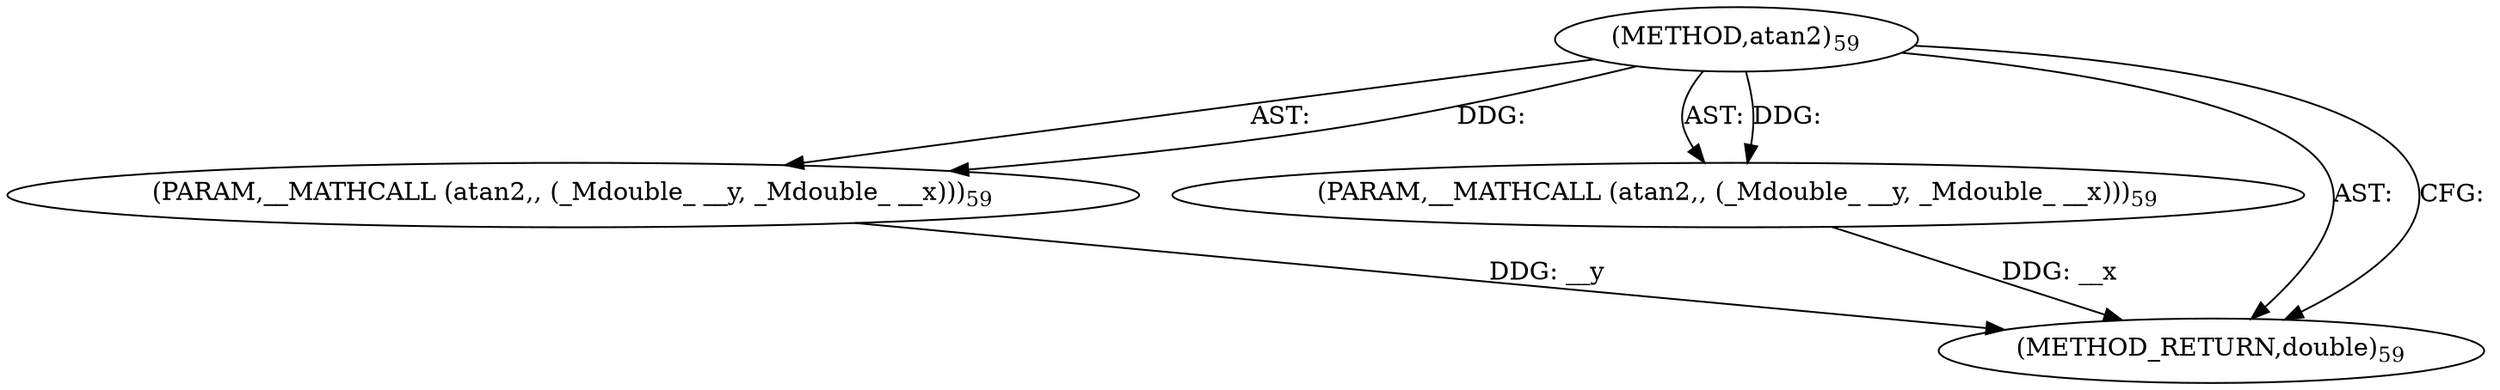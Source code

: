 digraph "atan2" {  
"20530" [label = <(METHOD,atan2)<SUB>59</SUB>> ]
"20531" [label = <(PARAM,__MATHCALL (atan2,, (_Mdouble_ __y, _Mdouble_ __x)))<SUB>59</SUB>> ]
"20532" [label = <(PARAM,__MATHCALL (atan2,, (_Mdouble_ __y, _Mdouble_ __x)))<SUB>59</SUB>> ]
"20533" [label = <(METHOD_RETURN,double)<SUB>59</SUB>> ]
  "20530" -> "20531"  [ label = "AST: "] 
  "20530" -> "20532"  [ label = "AST: "] 
  "20530" -> "20533"  [ label = "AST: "] 
  "20530" -> "20533"  [ label = "CFG: "] 
  "20531" -> "20533"  [ label = "DDG: __y"] 
  "20532" -> "20533"  [ label = "DDG: __x"] 
  "20530" -> "20531"  [ label = "DDG: "] 
  "20530" -> "20532"  [ label = "DDG: "] 
}
